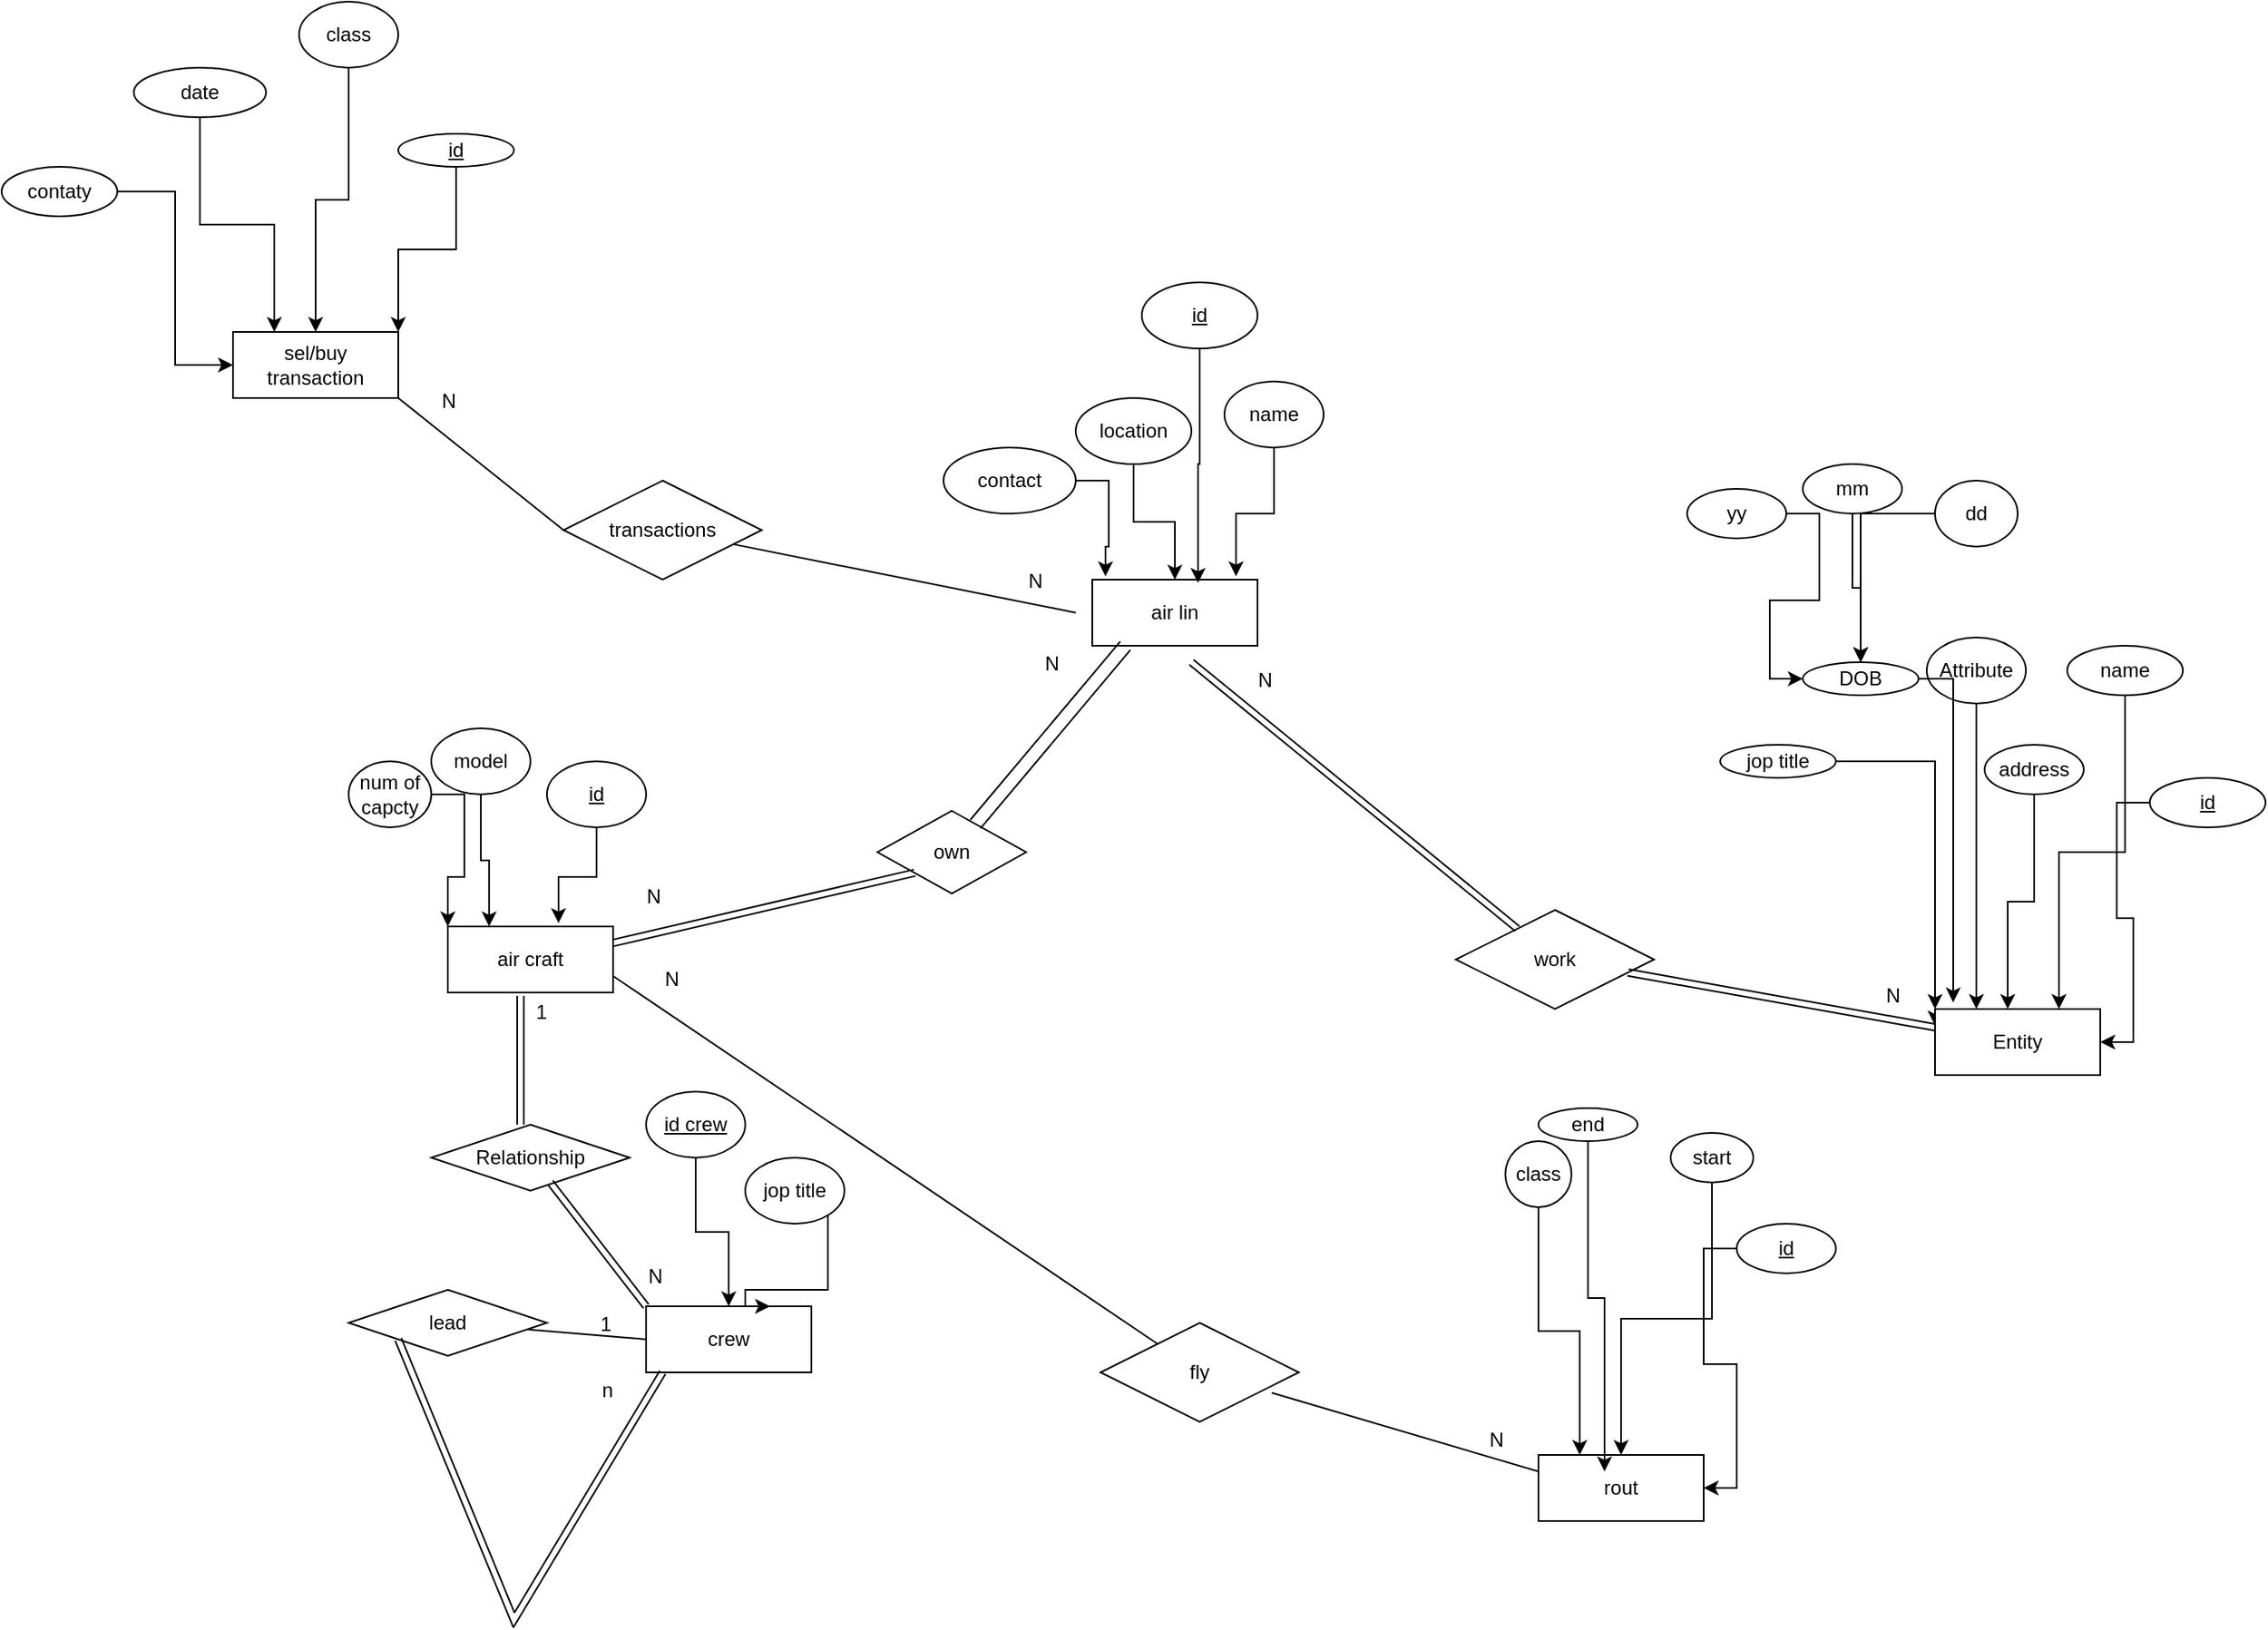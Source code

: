 <mxfile version="15.8.4" type="device"><diagram id="CGd1JMKfsV3BjjAhQuDQ" name="Page-2"><mxGraphModel dx="1958" dy="553" grid="1" gridSize="10" guides="1" tooltips="1" connect="1" arrows="1" fold="1" page="1" pageScale="1" pageWidth="850" pageHeight="1100" math="0" shadow="0"><root><mxCell id="hrrNTvuetwCavbhmbPnn-0"/><mxCell id="hrrNTvuetwCavbhmbPnn-1" parent="hrrNTvuetwCavbhmbPnn-0"/><mxCell id="FCTRzXT9_suo_0Uf7cKj-0" value="air lin" style="whiteSpace=wrap;html=1;align=center;" parent="hrrNTvuetwCavbhmbPnn-1" vertex="1"><mxGeometry x="410" y="500" width="100" height="40" as="geometry"/></mxCell><mxCell id="FCTRzXT9_suo_0Uf7cKj-9" style="edgeStyle=orthogonalEdgeStyle;rounded=0;orthogonalLoop=1;jettySize=auto;html=1;entryX=0.87;entryY=-0.05;entryDx=0;entryDy=0;entryPerimeter=0;" parent="hrrNTvuetwCavbhmbPnn-1" source="FCTRzXT9_suo_0Uf7cKj-1" target="FCTRzXT9_suo_0Uf7cKj-0" edge="1"><mxGeometry relative="1" as="geometry"/></mxCell><mxCell id="FCTRzXT9_suo_0Uf7cKj-1" value="name" style="ellipse;whiteSpace=wrap;html=1;align=center;" parent="hrrNTvuetwCavbhmbPnn-1" vertex="1"><mxGeometry x="490" y="380" width="60" height="40" as="geometry"/></mxCell><mxCell id="FCTRzXT9_suo_0Uf7cKj-6" style="edgeStyle=orthogonalEdgeStyle;rounded=0;orthogonalLoop=1;jettySize=auto;html=1;entryX=0.64;entryY=0.05;entryDx=0;entryDy=0;entryPerimeter=0;" parent="hrrNTvuetwCavbhmbPnn-1" source="FCTRzXT9_suo_0Uf7cKj-2" target="FCTRzXT9_suo_0Uf7cKj-0" edge="1"><mxGeometry relative="1" as="geometry"/></mxCell><mxCell id="FCTRzXT9_suo_0Uf7cKj-2" value="id" style="ellipse;whiteSpace=wrap;html=1;align=center;fontStyle=4;" parent="hrrNTvuetwCavbhmbPnn-1" vertex="1"><mxGeometry x="440" y="320" width="70" height="40" as="geometry"/></mxCell><mxCell id="FCTRzXT9_suo_0Uf7cKj-7" style="edgeStyle=orthogonalEdgeStyle;rounded=0;orthogonalLoop=1;jettySize=auto;html=1;" parent="hrrNTvuetwCavbhmbPnn-1" source="FCTRzXT9_suo_0Uf7cKj-3" target="FCTRzXT9_suo_0Uf7cKj-0" edge="1"><mxGeometry relative="1" as="geometry"/></mxCell><mxCell id="FCTRzXT9_suo_0Uf7cKj-3" value="location" style="ellipse;whiteSpace=wrap;html=1;align=center;" parent="hrrNTvuetwCavbhmbPnn-1" vertex="1"><mxGeometry x="400" y="390" width="70" height="40" as="geometry"/></mxCell><mxCell id="FCTRzXT9_suo_0Uf7cKj-8" style="edgeStyle=orthogonalEdgeStyle;rounded=0;orthogonalLoop=1;jettySize=auto;html=1;entryX=0.08;entryY=-0.05;entryDx=0;entryDy=0;entryPerimeter=0;" parent="hrrNTvuetwCavbhmbPnn-1" source="FCTRzXT9_suo_0Uf7cKj-4" target="FCTRzXT9_suo_0Uf7cKj-0" edge="1"><mxGeometry relative="1" as="geometry"/></mxCell><mxCell id="FCTRzXT9_suo_0Uf7cKj-4" value="contact" style="ellipse;whiteSpace=wrap;html=1;align=center;" parent="hrrNTvuetwCavbhmbPnn-1" vertex="1"><mxGeometry x="320" y="420" width="80" height="40" as="geometry"/></mxCell><mxCell id="FCTRzXT9_suo_0Uf7cKj-11" value="air craft" style="whiteSpace=wrap;html=1;align=center;" parent="hrrNTvuetwCavbhmbPnn-1" vertex="1"><mxGeometry x="20" y="710" width="100" height="40" as="geometry"/></mxCell><mxCell id="FCTRzXT9_suo_0Uf7cKj-17" style="edgeStyle=orthogonalEdgeStyle;rounded=0;orthogonalLoop=1;jettySize=auto;html=1;entryX=0.67;entryY=-0.05;entryDx=0;entryDy=0;entryPerimeter=0;" parent="hrrNTvuetwCavbhmbPnn-1" source="FCTRzXT9_suo_0Uf7cKj-12" target="FCTRzXT9_suo_0Uf7cKj-11" edge="1"><mxGeometry relative="1" as="geometry"/></mxCell><mxCell id="FCTRzXT9_suo_0Uf7cKj-12" value="id" style="ellipse;whiteSpace=wrap;html=1;align=center;fontStyle=4;" parent="hrrNTvuetwCavbhmbPnn-1" vertex="1"><mxGeometry x="80" y="610" width="60" height="40" as="geometry"/></mxCell><mxCell id="FCTRzXT9_suo_0Uf7cKj-16" style="edgeStyle=orthogonalEdgeStyle;rounded=0;orthogonalLoop=1;jettySize=auto;html=1;entryX=0.25;entryY=0;entryDx=0;entryDy=0;" parent="hrrNTvuetwCavbhmbPnn-1" source="FCTRzXT9_suo_0Uf7cKj-13" target="FCTRzXT9_suo_0Uf7cKj-11" edge="1"><mxGeometry relative="1" as="geometry"/></mxCell><mxCell id="FCTRzXT9_suo_0Uf7cKj-13" value="model" style="ellipse;whiteSpace=wrap;html=1;align=center;" parent="hrrNTvuetwCavbhmbPnn-1" vertex="1"><mxGeometry x="10" y="590" width="60" height="40" as="geometry"/></mxCell><mxCell id="FCTRzXT9_suo_0Uf7cKj-15" style="edgeStyle=orthogonalEdgeStyle;rounded=0;orthogonalLoop=1;jettySize=auto;html=1;entryX=0;entryY=0;entryDx=0;entryDy=0;" parent="hrrNTvuetwCavbhmbPnn-1" source="FCTRzXT9_suo_0Uf7cKj-14" target="FCTRzXT9_suo_0Uf7cKj-11" edge="1"><mxGeometry relative="1" as="geometry"/></mxCell><mxCell id="FCTRzXT9_suo_0Uf7cKj-14" value="num of capcty" style="ellipse;whiteSpace=wrap;html=1;align=center;" parent="hrrNTvuetwCavbhmbPnn-1" vertex="1"><mxGeometry x="-40" y="610" width="50" height="40" as="geometry"/></mxCell><mxCell id="FCTRzXT9_suo_0Uf7cKj-18" value="crew" style="whiteSpace=wrap;html=1;align=center;" parent="hrrNTvuetwCavbhmbPnn-1" vertex="1"><mxGeometry x="140" y="940" width="100" height="40" as="geometry"/></mxCell><mxCell id="FCTRzXT9_suo_0Uf7cKj-22" style="edgeStyle=orthogonalEdgeStyle;rounded=0;orthogonalLoop=1;jettySize=auto;html=1;entryX=0.75;entryY=0;entryDx=0;entryDy=0;" parent="hrrNTvuetwCavbhmbPnn-1" source="FCTRzXT9_suo_0Uf7cKj-19" target="FCTRzXT9_suo_0Uf7cKj-18" edge="1"><mxGeometry relative="1" as="geometry"><Array as="points"><mxPoint x="250" y="930"/><mxPoint x="200" y="930"/><mxPoint x="200" y="940"/></Array></mxGeometry></mxCell><mxCell id="FCTRzXT9_suo_0Uf7cKj-19" value="jop title" style="ellipse;whiteSpace=wrap;html=1;align=center;" parent="hrrNTvuetwCavbhmbPnn-1" vertex="1"><mxGeometry x="200" y="850" width="60" height="40" as="geometry"/></mxCell><mxCell id="FCTRzXT9_suo_0Uf7cKj-23" style="edgeStyle=orthogonalEdgeStyle;rounded=0;orthogonalLoop=1;jettySize=auto;html=1;exitX=0.5;exitY=1;exitDx=0;exitDy=0;" parent="hrrNTvuetwCavbhmbPnn-1" source="FCTRzXT9_suo_0Uf7cKj-20" target="FCTRzXT9_suo_0Uf7cKj-18" edge="1"><mxGeometry relative="1" as="geometry"/></mxCell><mxCell id="FCTRzXT9_suo_0Uf7cKj-20" value="&lt;u&gt;id crew&lt;/u&gt;" style="ellipse;whiteSpace=wrap;html=1;align=center;" parent="hrrNTvuetwCavbhmbPnn-1" vertex="1"><mxGeometry x="140" y="810" width="60" height="40" as="geometry"/></mxCell><mxCell id="FCTRzXT9_suo_0Uf7cKj-24" value="lead" style="shape=rhombus;perimeter=rhombusPerimeter;whiteSpace=wrap;html=1;align=center;" parent="hrrNTvuetwCavbhmbPnn-1" vertex="1"><mxGeometry x="-40" y="930" width="120" height="40" as="geometry"/></mxCell><mxCell id="FCTRzXT9_suo_0Uf7cKj-25" value="" style="endArrow=none;html=1;rounded=0;entryX=0;entryY=0.5;entryDx=0;entryDy=0;" parent="hrrNTvuetwCavbhmbPnn-1" source="FCTRzXT9_suo_0Uf7cKj-24" target="FCTRzXT9_suo_0Uf7cKj-18" edge="1"><mxGeometry relative="1" as="geometry"><mxPoint x="220" y="880" as="sourcePoint"/><mxPoint x="380" y="880" as="targetPoint"/></mxGeometry></mxCell><mxCell id="FCTRzXT9_suo_0Uf7cKj-26" value="1" style="resizable=0;html=1;align=right;verticalAlign=bottom;" parent="FCTRzXT9_suo_0Uf7cKj-25" connectable="0" vertex="1"><mxGeometry x="1" relative="1" as="geometry"><mxPoint x="-20" as="offset"/></mxGeometry></mxCell><mxCell id="FCTRzXT9_suo_0Uf7cKj-33" value="" style="shape=link;html=1;rounded=0;width=4;entryX=0.1;entryY=1;entryDx=0;entryDy=0;entryPerimeter=0;exitX=0;exitY=1;exitDx=0;exitDy=0;" parent="hrrNTvuetwCavbhmbPnn-1" source="FCTRzXT9_suo_0Uf7cKj-24" target="FCTRzXT9_suo_0Uf7cKj-18" edge="1"><mxGeometry relative="1" as="geometry"><mxPoint x="-10" y="980" as="sourcePoint"/><mxPoint x="150" y="990" as="targetPoint"/><Array as="points"><mxPoint x="60" y="1130"/></Array></mxGeometry></mxCell><mxCell id="FCTRzXT9_suo_0Uf7cKj-34" value="n" style="resizable=0;html=1;align=right;verticalAlign=bottom;" parent="FCTRzXT9_suo_0Uf7cKj-33" connectable="0" vertex="1"><mxGeometry x="1" relative="1" as="geometry"><mxPoint x="-30" y="20" as="offset"/></mxGeometry></mxCell><mxCell id="FCTRzXT9_suo_0Uf7cKj-35" value="Relationship" style="shape=rhombus;perimeter=rhombusPerimeter;whiteSpace=wrap;html=1;align=center;" parent="hrrNTvuetwCavbhmbPnn-1" vertex="1"><mxGeometry x="10" y="830" width="120" height="40" as="geometry"/></mxCell><mxCell id="FCTRzXT9_suo_0Uf7cKj-36" value="" style="shape=link;html=1;rounded=0;entryX=0;entryY=0;entryDx=0;entryDy=0;exitX=0.6;exitY=0.875;exitDx=0;exitDy=0;exitPerimeter=0;" parent="hrrNTvuetwCavbhmbPnn-1" source="FCTRzXT9_suo_0Uf7cKj-35" target="FCTRzXT9_suo_0Uf7cKj-18" edge="1"><mxGeometry relative="1" as="geometry"><mxPoint x="220" y="690" as="sourcePoint"/><mxPoint x="380" y="690" as="targetPoint"/></mxGeometry></mxCell><mxCell id="FCTRzXT9_suo_0Uf7cKj-37" value="N" style="resizable=0;html=1;align=right;verticalAlign=bottom;" parent="FCTRzXT9_suo_0Uf7cKj-36" connectable="0" vertex="1"><mxGeometry x="1" relative="1" as="geometry"><mxPoint x="10" y="-10" as="offset"/></mxGeometry></mxCell><mxCell id="FCTRzXT9_suo_0Uf7cKj-38" value="" style="shape=link;html=1;rounded=0;entryX=0.44;entryY=1.05;entryDx=0;entryDy=0;entryPerimeter=0;exitX=0.45;exitY=0;exitDx=0;exitDy=0;exitPerimeter=0;" parent="hrrNTvuetwCavbhmbPnn-1" source="FCTRzXT9_suo_0Uf7cKj-35" target="FCTRzXT9_suo_0Uf7cKj-11" edge="1"><mxGeometry relative="1" as="geometry"><mxPoint x="220" y="790" as="sourcePoint"/><mxPoint x="380" y="790" as="targetPoint"/></mxGeometry></mxCell><mxCell id="FCTRzXT9_suo_0Uf7cKj-39" value="1" style="resizable=0;html=1;align=right;verticalAlign=bottom;" parent="FCTRzXT9_suo_0Uf7cKj-38" connectable="0" vertex="1"><mxGeometry x="1" relative="1" as="geometry"><mxPoint x="16" y="18" as="offset"/></mxGeometry></mxCell><mxCell id="FCTRzXT9_suo_0Uf7cKj-67" style="edgeStyle=orthogonalEdgeStyle;rounded=0;orthogonalLoop=1;jettySize=auto;html=1;exitX=0;exitY=0;exitDx=0;exitDy=0;" parent="hrrNTvuetwCavbhmbPnn-1" source="FCTRzXT9_suo_0Uf7cKj-41" edge="1"><mxGeometry relative="1" as="geometry"><mxPoint x="920" y="770" as="targetPoint"/></mxGeometry></mxCell><mxCell id="FCTRzXT9_suo_0Uf7cKj-41" value="Entity" style="whiteSpace=wrap;html=1;align=center;" parent="hrrNTvuetwCavbhmbPnn-1" vertex="1"><mxGeometry x="920" y="760" width="100" height="40" as="geometry"/></mxCell><mxCell id="FCTRzXT9_suo_0Uf7cKj-55" style="edgeStyle=orthogonalEdgeStyle;rounded=0;orthogonalLoop=1;jettySize=auto;html=1;entryX=1;entryY=0.5;entryDx=0;entryDy=0;" parent="hrrNTvuetwCavbhmbPnn-1" source="FCTRzXT9_suo_0Uf7cKj-42" target="FCTRzXT9_suo_0Uf7cKj-41" edge="1"><mxGeometry relative="1" as="geometry"/></mxCell><mxCell id="FCTRzXT9_suo_0Uf7cKj-42" value="id" style="ellipse;whiteSpace=wrap;html=1;align=center;fontStyle=4;" parent="hrrNTvuetwCavbhmbPnn-1" vertex="1"><mxGeometry x="1050" y="620" width="70" height="30" as="geometry"/></mxCell><mxCell id="FCTRzXT9_suo_0Uf7cKj-58" style="edgeStyle=orthogonalEdgeStyle;rounded=0;orthogonalLoop=1;jettySize=auto;html=1;entryX=0.44;entryY=0;entryDx=0;entryDy=0;entryPerimeter=0;" parent="hrrNTvuetwCavbhmbPnn-1" source="FCTRzXT9_suo_0Uf7cKj-43" target="FCTRzXT9_suo_0Uf7cKj-41" edge="1"><mxGeometry relative="1" as="geometry"/></mxCell><mxCell id="FCTRzXT9_suo_0Uf7cKj-43" value="address" style="ellipse;whiteSpace=wrap;html=1;align=center;" parent="hrrNTvuetwCavbhmbPnn-1" vertex="1"><mxGeometry x="950" y="600" width="60" height="30" as="geometry"/></mxCell><mxCell id="FCTRzXT9_suo_0Uf7cKj-57" style="edgeStyle=orthogonalEdgeStyle;rounded=0;orthogonalLoop=1;jettySize=auto;html=1;entryX=0.75;entryY=0;entryDx=0;entryDy=0;" parent="hrrNTvuetwCavbhmbPnn-1" source="FCTRzXT9_suo_0Uf7cKj-44" target="FCTRzXT9_suo_0Uf7cKj-41" edge="1"><mxGeometry relative="1" as="geometry"/></mxCell><mxCell id="FCTRzXT9_suo_0Uf7cKj-44" value="name" style="ellipse;whiteSpace=wrap;html=1;align=center;" parent="hrrNTvuetwCavbhmbPnn-1" vertex="1"><mxGeometry x="1000" y="540" width="70" height="30" as="geometry"/></mxCell><mxCell id="FCTRzXT9_suo_0Uf7cKj-59" style="edgeStyle=orthogonalEdgeStyle;rounded=0;orthogonalLoop=1;jettySize=auto;html=1;entryX=0.25;entryY=0;entryDx=0;entryDy=0;" parent="hrrNTvuetwCavbhmbPnn-1" source="FCTRzXT9_suo_0Uf7cKj-45" target="FCTRzXT9_suo_0Uf7cKj-41" edge="1"><mxGeometry relative="1" as="geometry"/></mxCell><mxCell id="FCTRzXT9_suo_0Uf7cKj-45" value="Attribute" style="ellipse;whiteSpace=wrap;html=1;align=center;" parent="hrrNTvuetwCavbhmbPnn-1" vertex="1"><mxGeometry x="915" y="535" width="60" height="40" as="geometry"/></mxCell><mxCell id="FCTRzXT9_suo_0Uf7cKj-60" style="edgeStyle=orthogonalEdgeStyle;rounded=0;orthogonalLoop=1;jettySize=auto;html=1;entryX=0.11;entryY=-0.1;entryDx=0;entryDy=0;entryPerimeter=0;" parent="hrrNTvuetwCavbhmbPnn-1" source="FCTRzXT9_suo_0Uf7cKj-46" target="FCTRzXT9_suo_0Uf7cKj-41" edge="1"><mxGeometry relative="1" as="geometry"/></mxCell><mxCell id="FCTRzXT9_suo_0Uf7cKj-46" value="DOB" style="ellipse;whiteSpace=wrap;html=1;align=center;" parent="hrrNTvuetwCavbhmbPnn-1" vertex="1"><mxGeometry x="840" y="550" width="70" height="20" as="geometry"/></mxCell><mxCell id="FCTRzXT9_suo_0Uf7cKj-61" style="edgeStyle=orthogonalEdgeStyle;rounded=0;orthogonalLoop=1;jettySize=auto;html=1;entryX=0;entryY=0;entryDx=0;entryDy=0;" parent="hrrNTvuetwCavbhmbPnn-1" source="FCTRzXT9_suo_0Uf7cKj-47" target="FCTRzXT9_suo_0Uf7cKj-41" edge="1"><mxGeometry relative="1" as="geometry"/></mxCell><mxCell id="FCTRzXT9_suo_0Uf7cKj-47" value="jop title" style="ellipse;whiteSpace=wrap;html=1;align=center;" parent="hrrNTvuetwCavbhmbPnn-1" vertex="1"><mxGeometry x="790" y="600" width="70" height="20" as="geometry"/></mxCell><mxCell id="FCTRzXT9_suo_0Uf7cKj-52" style="edgeStyle=orthogonalEdgeStyle;rounded=0;orthogonalLoop=1;jettySize=auto;html=1;" parent="hrrNTvuetwCavbhmbPnn-1" source="FCTRzXT9_suo_0Uf7cKj-48" target="FCTRzXT9_suo_0Uf7cKj-46" edge="1"><mxGeometry relative="1" as="geometry"/></mxCell><mxCell id="FCTRzXT9_suo_0Uf7cKj-48" value="dd" style="ellipse;whiteSpace=wrap;html=1;align=center;" parent="hrrNTvuetwCavbhmbPnn-1" vertex="1"><mxGeometry x="920" y="440" width="50" height="40" as="geometry"/></mxCell><mxCell id="FCTRzXT9_suo_0Uf7cKj-53" style="edgeStyle=orthogonalEdgeStyle;rounded=0;orthogonalLoop=1;jettySize=auto;html=1;exitX=0.5;exitY=1;exitDx=0;exitDy=0;" parent="hrrNTvuetwCavbhmbPnn-1" source="FCTRzXT9_suo_0Uf7cKj-49" target="FCTRzXT9_suo_0Uf7cKj-46" edge="1"><mxGeometry relative="1" as="geometry"/></mxCell><mxCell id="FCTRzXT9_suo_0Uf7cKj-49" value="mm" style="ellipse;whiteSpace=wrap;html=1;align=center;" parent="hrrNTvuetwCavbhmbPnn-1" vertex="1"><mxGeometry x="840" y="430" width="60" height="30" as="geometry"/></mxCell><mxCell id="FCTRzXT9_suo_0Uf7cKj-54" style="edgeStyle=orthogonalEdgeStyle;rounded=0;orthogonalLoop=1;jettySize=auto;html=1;entryX=0;entryY=0.5;entryDx=0;entryDy=0;" parent="hrrNTvuetwCavbhmbPnn-1" source="FCTRzXT9_suo_0Uf7cKj-50" target="FCTRzXT9_suo_0Uf7cKj-46" edge="1"><mxGeometry relative="1" as="geometry"/></mxCell><mxCell id="FCTRzXT9_suo_0Uf7cKj-50" value="yy" style="ellipse;whiteSpace=wrap;html=1;align=center;" parent="hrrNTvuetwCavbhmbPnn-1" vertex="1"><mxGeometry x="770" y="445" width="60" height="30" as="geometry"/></mxCell><mxCell id="FCTRzXT9_suo_0Uf7cKj-56" style="edgeStyle=orthogonalEdgeStyle;rounded=0;orthogonalLoop=1;jettySize=auto;html=1;exitX=0.5;exitY=1;exitDx=0;exitDy=0;" parent="hrrNTvuetwCavbhmbPnn-1" source="FCTRzXT9_suo_0Uf7cKj-43" target="FCTRzXT9_suo_0Uf7cKj-43" edge="1"><mxGeometry relative="1" as="geometry"/></mxCell><mxCell id="FCTRzXT9_suo_0Uf7cKj-62" value="work" style="shape=rhombus;perimeter=rhombusPerimeter;whiteSpace=wrap;html=1;align=center;" parent="hrrNTvuetwCavbhmbPnn-1" vertex="1"><mxGeometry x="630" y="700" width="120" height="60" as="geometry"/></mxCell><mxCell id="FCTRzXT9_suo_0Uf7cKj-65" value="" style="shape=link;html=1;rounded=0;" parent="hrrNTvuetwCavbhmbPnn-1" source="FCTRzXT9_suo_0Uf7cKj-62" target="FCTRzXT9_suo_0Uf7cKj-41" edge="1"><mxGeometry relative="1" as="geometry"><mxPoint x="590" y="690" as="sourcePoint"/><mxPoint x="750" y="690" as="targetPoint"/></mxGeometry></mxCell><mxCell id="FCTRzXT9_suo_0Uf7cKj-66" value="N" style="resizable=0;html=1;align=right;verticalAlign=bottom;" parent="FCTRzXT9_suo_0Uf7cKj-65" connectable="0" vertex="1"><mxGeometry x="1" relative="1" as="geometry"><mxPoint x="-20" y="-11" as="offset"/></mxGeometry></mxCell><mxCell id="FCTRzXT9_suo_0Uf7cKj-68" value="" style="shape=link;html=1;rounded=0;" parent="hrrNTvuetwCavbhmbPnn-1" source="FCTRzXT9_suo_0Uf7cKj-62" edge="1"><mxGeometry relative="1" as="geometry"><mxPoint x="590" y="690" as="sourcePoint"/><mxPoint x="470" y="550" as="targetPoint"/></mxGeometry></mxCell><mxCell id="FCTRzXT9_suo_0Uf7cKj-69" value="N" style="resizable=0;html=1;align=right;verticalAlign=bottom;" parent="FCTRzXT9_suo_0Uf7cKj-68" connectable="0" vertex="1"><mxGeometry x="1" relative="1" as="geometry"><mxPoint x="50" y="20" as="offset"/></mxGeometry></mxCell><mxCell id="FCTRzXT9_suo_0Uf7cKj-70" value="own" style="shape=rhombus;perimeter=rhombusPerimeter;whiteSpace=wrap;html=1;align=center;" parent="hrrNTvuetwCavbhmbPnn-1" vertex="1"><mxGeometry x="280" y="640" width="90" height="50" as="geometry"/></mxCell><mxCell id="FCTRzXT9_suo_0Uf7cKj-71" value="" style="shape=link;html=1;rounded=0;width=8;" parent="hrrNTvuetwCavbhmbPnn-1" source="FCTRzXT9_suo_0Uf7cKj-70" edge="1"><mxGeometry relative="1" as="geometry"><mxPoint x="80" y="590" as="sourcePoint"/><mxPoint x="430" y="540" as="targetPoint"/></mxGeometry></mxCell><mxCell id="FCTRzXT9_suo_0Uf7cKj-72" value="N" style="resizable=0;html=1;align=right;verticalAlign=bottom;" parent="FCTRzXT9_suo_0Uf7cKj-71" connectable="0" vertex="1"><mxGeometry x="1" relative="1" as="geometry"><mxPoint x="-40" y="20" as="offset"/></mxGeometry></mxCell><mxCell id="FCTRzXT9_suo_0Uf7cKj-73" value="" style="shape=link;html=1;rounded=0;entryX=1;entryY=0.25;entryDx=0;entryDy=0;exitX=0;exitY=1;exitDx=0;exitDy=0;" parent="hrrNTvuetwCavbhmbPnn-1" source="FCTRzXT9_suo_0Uf7cKj-70" target="FCTRzXT9_suo_0Uf7cKj-11" edge="1"><mxGeometry relative="1" as="geometry"><mxPoint x="80" y="590" as="sourcePoint"/><mxPoint x="240" y="590" as="targetPoint"/></mxGeometry></mxCell><mxCell id="FCTRzXT9_suo_0Uf7cKj-74" value="N" style="resizable=0;html=1;align=right;verticalAlign=bottom;" parent="FCTRzXT9_suo_0Uf7cKj-73" connectable="0" vertex="1"><mxGeometry x="1" relative="1" as="geometry"><mxPoint x="30" y="-20" as="offset"/></mxGeometry></mxCell><mxCell id="FCTRzXT9_suo_0Uf7cKj-75" value="rout" style="whiteSpace=wrap;html=1;align=center;" parent="hrrNTvuetwCavbhmbPnn-1" vertex="1"><mxGeometry x="680" y="1030" width="100" height="40" as="geometry"/></mxCell><mxCell id="FCTRzXT9_suo_0Uf7cKj-77" style="edgeStyle=orthogonalEdgeStyle;rounded=0;orthogonalLoop=1;jettySize=auto;html=1;entryX=1;entryY=0.5;entryDx=0;entryDy=0;" parent="hrrNTvuetwCavbhmbPnn-1" source="FCTRzXT9_suo_0Uf7cKj-76" target="FCTRzXT9_suo_0Uf7cKj-75" edge="1"><mxGeometry relative="1" as="geometry"/></mxCell><mxCell id="FCTRzXT9_suo_0Uf7cKj-76" value="id" style="ellipse;whiteSpace=wrap;html=1;align=center;fontStyle=4;" parent="hrrNTvuetwCavbhmbPnn-1" vertex="1"><mxGeometry x="800" y="890" width="60" height="30" as="geometry"/></mxCell><mxCell id="FCTRzXT9_suo_0Uf7cKj-79" style="edgeStyle=orthogonalEdgeStyle;rounded=0;orthogonalLoop=1;jettySize=auto;html=1;" parent="hrrNTvuetwCavbhmbPnn-1" source="FCTRzXT9_suo_0Uf7cKj-78" target="FCTRzXT9_suo_0Uf7cKj-75" edge="1"><mxGeometry relative="1" as="geometry"/></mxCell><mxCell id="FCTRzXT9_suo_0Uf7cKj-78" value="start" style="ellipse;whiteSpace=wrap;html=1;align=center;" parent="hrrNTvuetwCavbhmbPnn-1" vertex="1"><mxGeometry x="760" y="835" width="50" height="30" as="geometry"/></mxCell><mxCell id="FCTRzXT9_suo_0Uf7cKj-80" value="fly" style="shape=rhombus;perimeter=rhombusPerimeter;whiteSpace=wrap;html=1;align=center;" parent="hrrNTvuetwCavbhmbPnn-1" vertex="1"><mxGeometry x="415" y="950" width="120" height="60" as="geometry"/></mxCell><mxCell id="FCTRzXT9_suo_0Uf7cKj-83" style="edgeStyle=orthogonalEdgeStyle;rounded=0;orthogonalLoop=1;jettySize=auto;html=1;entryX=0.4;entryY=0.25;entryDx=0;entryDy=0;entryPerimeter=0;" parent="hrrNTvuetwCavbhmbPnn-1" source="FCTRzXT9_suo_0Uf7cKj-81" target="FCTRzXT9_suo_0Uf7cKj-75" edge="1"><mxGeometry relative="1" as="geometry"/></mxCell><mxCell id="FCTRzXT9_suo_0Uf7cKj-81" value="end" style="ellipse;whiteSpace=wrap;html=1;align=center;" parent="hrrNTvuetwCavbhmbPnn-1" vertex="1"><mxGeometry x="680" y="820" width="60" height="20" as="geometry"/></mxCell><mxCell id="FCTRzXT9_suo_0Uf7cKj-85" style="edgeStyle=orthogonalEdgeStyle;rounded=0;orthogonalLoop=1;jettySize=auto;html=1;entryX=0.25;entryY=0;entryDx=0;entryDy=0;" parent="hrrNTvuetwCavbhmbPnn-1" source="FCTRzXT9_suo_0Uf7cKj-84" target="FCTRzXT9_suo_0Uf7cKj-75" edge="1"><mxGeometry relative="1" as="geometry"/></mxCell><mxCell id="FCTRzXT9_suo_0Uf7cKj-84" value="class" style="ellipse;whiteSpace=wrap;html=1;align=center;" parent="hrrNTvuetwCavbhmbPnn-1" vertex="1"><mxGeometry x="660" y="840" width="40" height="40" as="geometry"/></mxCell><mxCell id="FCTRzXT9_suo_0Uf7cKj-86" value="" style="endArrow=none;html=1;rounded=0;entryX=0;entryY=0.25;entryDx=0;entryDy=0;exitX=0.864;exitY=0.706;exitDx=0;exitDy=0;exitPerimeter=0;" parent="hrrNTvuetwCavbhmbPnn-1" source="FCTRzXT9_suo_0Uf7cKj-80" target="FCTRzXT9_suo_0Uf7cKj-75" edge="1"><mxGeometry relative="1" as="geometry"><mxPoint x="340" y="920" as="sourcePoint"/><mxPoint x="500" y="920" as="targetPoint"/></mxGeometry></mxCell><mxCell id="FCTRzXT9_suo_0Uf7cKj-87" value="N" style="resizable=0;html=1;align=right;verticalAlign=bottom;" parent="FCTRzXT9_suo_0Uf7cKj-86" connectable="0" vertex="1"><mxGeometry x="1" relative="1" as="geometry"><mxPoint x="-20" y="-10" as="offset"/></mxGeometry></mxCell><mxCell id="FCTRzXT9_suo_0Uf7cKj-89" value="" style="endArrow=none;html=1;rounded=0;entryX=1;entryY=0.75;entryDx=0;entryDy=0;" parent="hrrNTvuetwCavbhmbPnn-1" source="FCTRzXT9_suo_0Uf7cKj-80" target="FCTRzXT9_suo_0Uf7cKj-11" edge="1"><mxGeometry relative="1" as="geometry"><mxPoint x="340" y="920" as="sourcePoint"/><mxPoint x="500" y="920" as="targetPoint"/></mxGeometry></mxCell><mxCell id="FCTRzXT9_suo_0Uf7cKj-90" value="N" style="resizable=0;html=1;align=right;verticalAlign=bottom;" parent="FCTRzXT9_suo_0Uf7cKj-89" connectable="0" vertex="1"><mxGeometry x="1" relative="1" as="geometry"><mxPoint x="40" y="10" as="offset"/></mxGeometry></mxCell><mxCell id="FCTRzXT9_suo_0Uf7cKj-91" value="sel/buy transaction" style="whiteSpace=wrap;html=1;align=center;" parent="hrrNTvuetwCavbhmbPnn-1" vertex="1"><mxGeometry x="-110" y="350" width="100" height="40" as="geometry"/></mxCell><mxCell id="FCTRzXT9_suo_0Uf7cKj-96" style="edgeStyle=orthogonalEdgeStyle;rounded=0;orthogonalLoop=1;jettySize=auto;html=1;entryX=1;entryY=0;entryDx=0;entryDy=0;" parent="hrrNTvuetwCavbhmbPnn-1" source="FCTRzXT9_suo_0Uf7cKj-92" target="FCTRzXT9_suo_0Uf7cKj-91" edge="1"><mxGeometry relative="1" as="geometry"/></mxCell><mxCell id="FCTRzXT9_suo_0Uf7cKj-92" value="id" style="ellipse;whiteSpace=wrap;html=1;align=center;fontStyle=4;" parent="hrrNTvuetwCavbhmbPnn-1" vertex="1"><mxGeometry x="-10" y="230" width="70" height="20" as="geometry"/></mxCell><mxCell id="FCTRzXT9_suo_0Uf7cKj-97" style="edgeStyle=orthogonalEdgeStyle;rounded=0;orthogonalLoop=1;jettySize=auto;html=1;" parent="hrrNTvuetwCavbhmbPnn-1" source="FCTRzXT9_suo_0Uf7cKj-93" target="FCTRzXT9_suo_0Uf7cKj-91" edge="1"><mxGeometry relative="1" as="geometry"/></mxCell><mxCell id="FCTRzXT9_suo_0Uf7cKj-93" value="class" style="ellipse;whiteSpace=wrap;html=1;align=center;" parent="hrrNTvuetwCavbhmbPnn-1" vertex="1"><mxGeometry x="-70" y="150" width="60" height="40" as="geometry"/></mxCell><mxCell id="FCTRzXT9_suo_0Uf7cKj-98" style="edgeStyle=orthogonalEdgeStyle;rounded=0;orthogonalLoop=1;jettySize=auto;html=1;entryX=0.25;entryY=0;entryDx=0;entryDy=0;" parent="hrrNTvuetwCavbhmbPnn-1" source="FCTRzXT9_suo_0Uf7cKj-94" target="FCTRzXT9_suo_0Uf7cKj-91" edge="1"><mxGeometry relative="1" as="geometry"/></mxCell><mxCell id="FCTRzXT9_suo_0Uf7cKj-94" value="date" style="ellipse;whiteSpace=wrap;html=1;align=center;direction=west;" parent="hrrNTvuetwCavbhmbPnn-1" vertex="1"><mxGeometry x="-170" y="190" width="80" height="30" as="geometry"/></mxCell><mxCell id="FCTRzXT9_suo_0Uf7cKj-99" style="edgeStyle=orthogonalEdgeStyle;rounded=0;orthogonalLoop=1;jettySize=auto;html=1;entryX=0;entryY=0.5;entryDx=0;entryDy=0;" parent="hrrNTvuetwCavbhmbPnn-1" source="FCTRzXT9_suo_0Uf7cKj-95" target="FCTRzXT9_suo_0Uf7cKj-91" edge="1"><mxGeometry relative="1" as="geometry"/></mxCell><mxCell id="FCTRzXT9_suo_0Uf7cKj-95" value="contaty" style="ellipse;whiteSpace=wrap;html=1;align=center;" parent="hrrNTvuetwCavbhmbPnn-1" vertex="1"><mxGeometry x="-250" y="250" width="70" height="30" as="geometry"/></mxCell><mxCell id="FCTRzXT9_suo_0Uf7cKj-100" value="transactions" style="shape=rhombus;perimeter=rhombusPerimeter;whiteSpace=wrap;html=1;align=center;" parent="hrrNTvuetwCavbhmbPnn-1" vertex="1"><mxGeometry x="90" y="440" width="120" height="60" as="geometry"/></mxCell><mxCell id="FCTRzXT9_suo_0Uf7cKj-101" value="" style="endArrow=none;html=1;rounded=0;exitX=0;exitY=0.5;exitDx=0;exitDy=0;entryX=1;entryY=1;entryDx=0;entryDy=0;" parent="hrrNTvuetwCavbhmbPnn-1" source="FCTRzXT9_suo_0Uf7cKj-100" target="FCTRzXT9_suo_0Uf7cKj-91" edge="1"><mxGeometry relative="1" as="geometry"><mxPoint x="-40" y="380" as="sourcePoint"/><mxPoint x="-70" y="450" as="targetPoint"/></mxGeometry></mxCell><mxCell id="FCTRzXT9_suo_0Uf7cKj-102" value="N" style="resizable=0;html=1;align=right;verticalAlign=bottom;" parent="FCTRzXT9_suo_0Uf7cKj-101" connectable="0" vertex="1"><mxGeometry x="1" relative="1" as="geometry"><mxPoint x="35" y="10" as="offset"/></mxGeometry></mxCell><mxCell id="FCTRzXT9_suo_0Uf7cKj-103" value="" style="endArrow=none;html=1;rounded=0;" parent="hrrNTvuetwCavbhmbPnn-1" source="FCTRzXT9_suo_0Uf7cKj-100" edge="1"><mxGeometry relative="1" as="geometry"><mxPoint x="-40" y="380" as="sourcePoint"/><mxPoint x="400" y="520" as="targetPoint"/></mxGeometry></mxCell><mxCell id="FCTRzXT9_suo_0Uf7cKj-104" value="N" style="resizable=0;html=1;align=right;verticalAlign=bottom;" parent="FCTRzXT9_suo_0Uf7cKj-103" connectable="0" vertex="1"><mxGeometry x="1" relative="1" as="geometry"><mxPoint x="-19" y="-10" as="offset"/></mxGeometry></mxCell></root></mxGraphModel></diagram></mxfile>